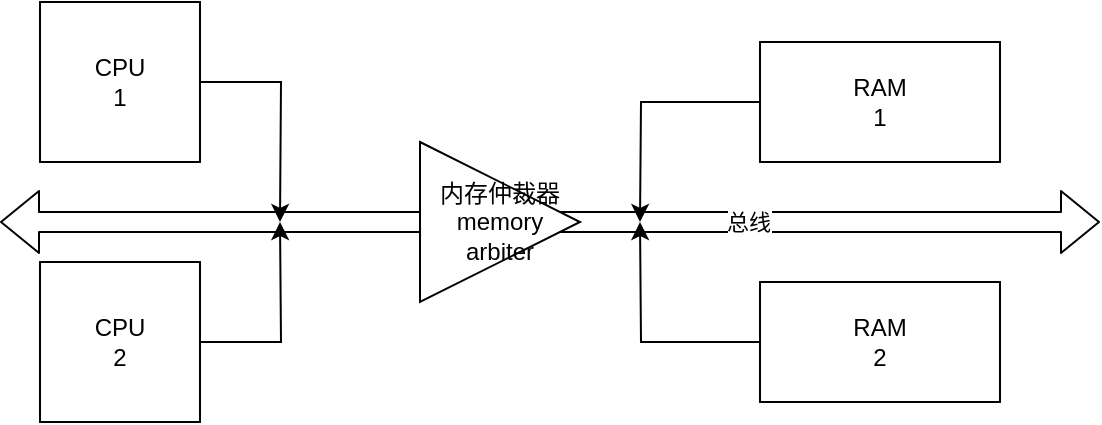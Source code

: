 <mxfile version="14.8.0" type="github">
  <diagram id="d4Ef0iPleq8nUR0kv_Nl" name="第 1 页">
    <mxGraphModel dx="983" dy="548" grid="1" gridSize="10" guides="1" tooltips="1" connect="1" arrows="1" fold="1" page="1" pageScale="1" pageWidth="827" pageHeight="1169" math="0" shadow="0">
      <root>
        <mxCell id="0" />
        <mxCell id="1" parent="0" />
        <mxCell id="RurQdvNS4L2G9iKuI0Ui-11" style="edgeStyle=orthogonalEdgeStyle;rounded=0;orthogonalLoop=1;jettySize=auto;html=1;" edge="1" parent="1" source="RurQdvNS4L2G9iKuI0Ui-1">
          <mxGeometry relative="1" as="geometry">
            <mxPoint x="430" y="310" as="targetPoint" />
          </mxGeometry>
        </mxCell>
        <mxCell id="RurQdvNS4L2G9iKuI0Ui-1" value="RAM&lt;br&gt;1" style="rounded=0;whiteSpace=wrap;html=1;" vertex="1" parent="1">
          <mxGeometry x="490" y="220" width="120" height="60" as="geometry" />
        </mxCell>
        <mxCell id="RurQdvNS4L2G9iKuI0Ui-8" style="edgeStyle=orthogonalEdgeStyle;rounded=0;orthogonalLoop=1;jettySize=auto;html=1;exitX=1;exitY=0.5;exitDx=0;exitDy=0;" edge="1" parent="1" source="RurQdvNS4L2G9iKuI0Ui-2">
          <mxGeometry relative="1" as="geometry">
            <mxPoint x="250" y="310" as="targetPoint" />
          </mxGeometry>
        </mxCell>
        <mxCell id="RurQdvNS4L2G9iKuI0Ui-2" value="CPU&lt;br&gt;1" style="whiteSpace=wrap;html=1;aspect=fixed;" vertex="1" parent="1">
          <mxGeometry x="130" y="200" width="80" height="80" as="geometry" />
        </mxCell>
        <mxCell id="RurQdvNS4L2G9iKuI0Ui-9" style="edgeStyle=orthogonalEdgeStyle;rounded=0;orthogonalLoop=1;jettySize=auto;html=1;" edge="1" parent="1" source="RurQdvNS4L2G9iKuI0Ui-3">
          <mxGeometry relative="1" as="geometry">
            <mxPoint x="250" y="310" as="targetPoint" />
          </mxGeometry>
        </mxCell>
        <mxCell id="RurQdvNS4L2G9iKuI0Ui-3" value="CPU&lt;br&gt;2" style="whiteSpace=wrap;html=1;aspect=fixed;" vertex="1" parent="1">
          <mxGeometry x="130" y="330" width="80" height="80" as="geometry" />
        </mxCell>
        <mxCell id="RurQdvNS4L2G9iKuI0Ui-4" value="" style="shape=flexArrow;endArrow=classic;startArrow=classic;html=1;" edge="1" parent="1">
          <mxGeometry width="100" height="100" relative="1" as="geometry">
            <mxPoint x="110" y="310" as="sourcePoint" />
            <mxPoint x="660" y="310" as="targetPoint" />
          </mxGeometry>
        </mxCell>
        <mxCell id="RurQdvNS4L2G9iKuI0Ui-12" value="总线" style="edgeLabel;html=1;align=center;verticalAlign=middle;resizable=0;points=[];" vertex="1" connectable="0" parent="RurQdvNS4L2G9iKuI0Ui-4">
          <mxGeometry x="0.36" relative="1" as="geometry">
            <mxPoint as="offset" />
          </mxGeometry>
        </mxCell>
        <mxCell id="RurQdvNS4L2G9iKuI0Ui-10" style="edgeStyle=orthogonalEdgeStyle;rounded=0;orthogonalLoop=1;jettySize=auto;html=1;" edge="1" parent="1" source="RurQdvNS4L2G9iKuI0Ui-5">
          <mxGeometry relative="1" as="geometry">
            <mxPoint x="430" y="310" as="targetPoint" />
          </mxGeometry>
        </mxCell>
        <mxCell id="RurQdvNS4L2G9iKuI0Ui-5" value="RAM&lt;br&gt;2" style="rounded=0;whiteSpace=wrap;html=1;" vertex="1" parent="1">
          <mxGeometry x="490" y="340" width="120" height="60" as="geometry" />
        </mxCell>
        <mxCell id="RurQdvNS4L2G9iKuI0Ui-6" value="内存仲裁器&lt;br&gt;memory arbiter" style="triangle;whiteSpace=wrap;html=1;" vertex="1" parent="1">
          <mxGeometry x="320" y="270" width="80" height="80" as="geometry" />
        </mxCell>
      </root>
    </mxGraphModel>
  </diagram>
</mxfile>
